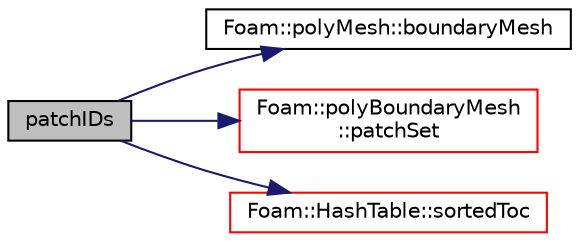 digraph "patchIDs"
{
  bgcolor="transparent";
  edge [fontname="Helvetica",fontsize="10",labelfontname="Helvetica",labelfontsize="10"];
  node [fontname="Helvetica",fontsize="10",shape=record];
  rankdir="LR";
  Node1 [label="patchIDs",height=0.2,width=0.4,color="black", fillcolor="grey75", style="filled", fontcolor="black"];
  Node1 -> Node2 [color="midnightblue",fontsize="10",style="solid",fontname="Helvetica"];
  Node2 [label="Foam::polyMesh::boundaryMesh",height=0.2,width=0.4,color="black",URL="$a01921.html#a6b7f5ba89250dbd7a1c6c7860ab60fe3",tooltip="Return boundary mesh. "];
  Node1 -> Node3 [color="midnightblue",fontsize="10",style="solid",fontname="Helvetica"];
  Node3 [label="Foam::polyBoundaryMesh\l::patchSet",height=0.2,width=0.4,color="red",URL="$a01915.html#aaab6315ef003537187584006f4c14d30",tooltip="Return the set of patch IDs corresponding to the given names. "];
  Node1 -> Node4 [color="midnightblue",fontsize="10",style="solid",fontname="Helvetica"];
  Node4 [label="Foam::HashTable::sortedToc",height=0.2,width=0.4,color="red",URL="$a00986.html#a239049ebafee5b14167ee937667d4692",tooltip="Return the table of contents as a sorted list. "];
}
